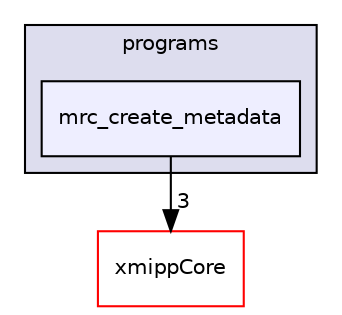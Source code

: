 digraph "xmipp/legacy/applications/programs/mrc_create_metadata" {
  compound=true
  node [ fontsize="10", fontname="Helvetica"];
  edge [ labelfontsize="10", labelfontname="Helvetica"];
  subgraph clusterdir_a205c211814f26c7bbd02dbfc70fcda8 {
    graph [ bgcolor="#ddddee", pencolor="black", label="programs" fontname="Helvetica", fontsize="10", URL="dir_a205c211814f26c7bbd02dbfc70fcda8.html"]
  dir_f931d7c4e094426d4017ad4c188bcdf3 [shape=box, label="mrc_create_metadata", style="filled", fillcolor="#eeeeff", pencolor="black", URL="dir_f931d7c4e094426d4017ad4c188bcdf3.html"];
  }
  dir_ce4d0d8fc85c2c70612466225bfce71d [shape=box label="xmippCore" fillcolor="white" style="filled" color="red" URL="dir_ce4d0d8fc85c2c70612466225bfce71d.html"];
  dir_f931d7c4e094426d4017ad4c188bcdf3->dir_ce4d0d8fc85c2c70612466225bfce71d [headlabel="3", labeldistance=1.5 headhref="dir_000292_000259.html"];
}
